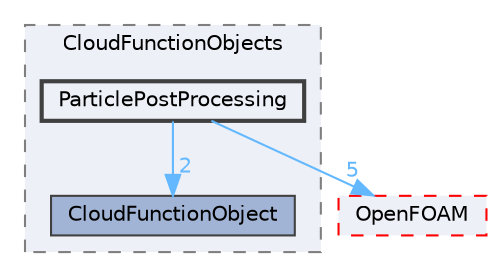 digraph "src/lagrangian/intermediate/submodels/CloudFunctionObjects/ParticlePostProcessing"
{
 // LATEX_PDF_SIZE
  bgcolor="transparent";
  edge [fontname=Helvetica,fontsize=10,labelfontname=Helvetica,labelfontsize=10];
  node [fontname=Helvetica,fontsize=10,shape=box,height=0.2,width=0.4];
  compound=true
  subgraph clusterdir_b990bfea59f6b4138198115565512a85 {
    graph [ bgcolor="#edf0f7", pencolor="grey50", label="CloudFunctionObjects", fontname=Helvetica,fontsize=10 style="filled,dashed", URL="dir_b990bfea59f6b4138198115565512a85.html",tooltip=""]
  dir_f8a4f73d20ac121aed2c762b2d032d93 [label="CloudFunctionObject", fillcolor="#a2b4d6", color="grey25", style="filled", URL="dir_f8a4f73d20ac121aed2c762b2d032d93.html",tooltip=""];
  dir_7f4eb078174d9de56d145353ba6b31f3 [label="ParticlePostProcessing", fillcolor="#edf0f7", color="grey25", style="filled,bold", URL="dir_7f4eb078174d9de56d145353ba6b31f3.html",tooltip=""];
  }
  dir_c5473ff19b20e6ec4dfe5c310b3778a8 [label="OpenFOAM", fillcolor="#edf0f7", color="red", style="filled,dashed", URL="dir_c5473ff19b20e6ec4dfe5c310b3778a8.html",tooltip=""];
  dir_7f4eb078174d9de56d145353ba6b31f3->dir_c5473ff19b20e6ec4dfe5c310b3778a8 [headlabel="5", labeldistance=1.5 headhref="dir_002804_002695.html" href="dir_002804_002695.html" color="steelblue1" fontcolor="steelblue1"];
  dir_7f4eb078174d9de56d145353ba6b31f3->dir_f8a4f73d20ac121aed2c762b2d032d93 [headlabel="2", labeldistance=1.5 headhref="dir_002804_000503.html" href="dir_002804_000503.html" color="steelblue1" fontcolor="steelblue1"];
}
